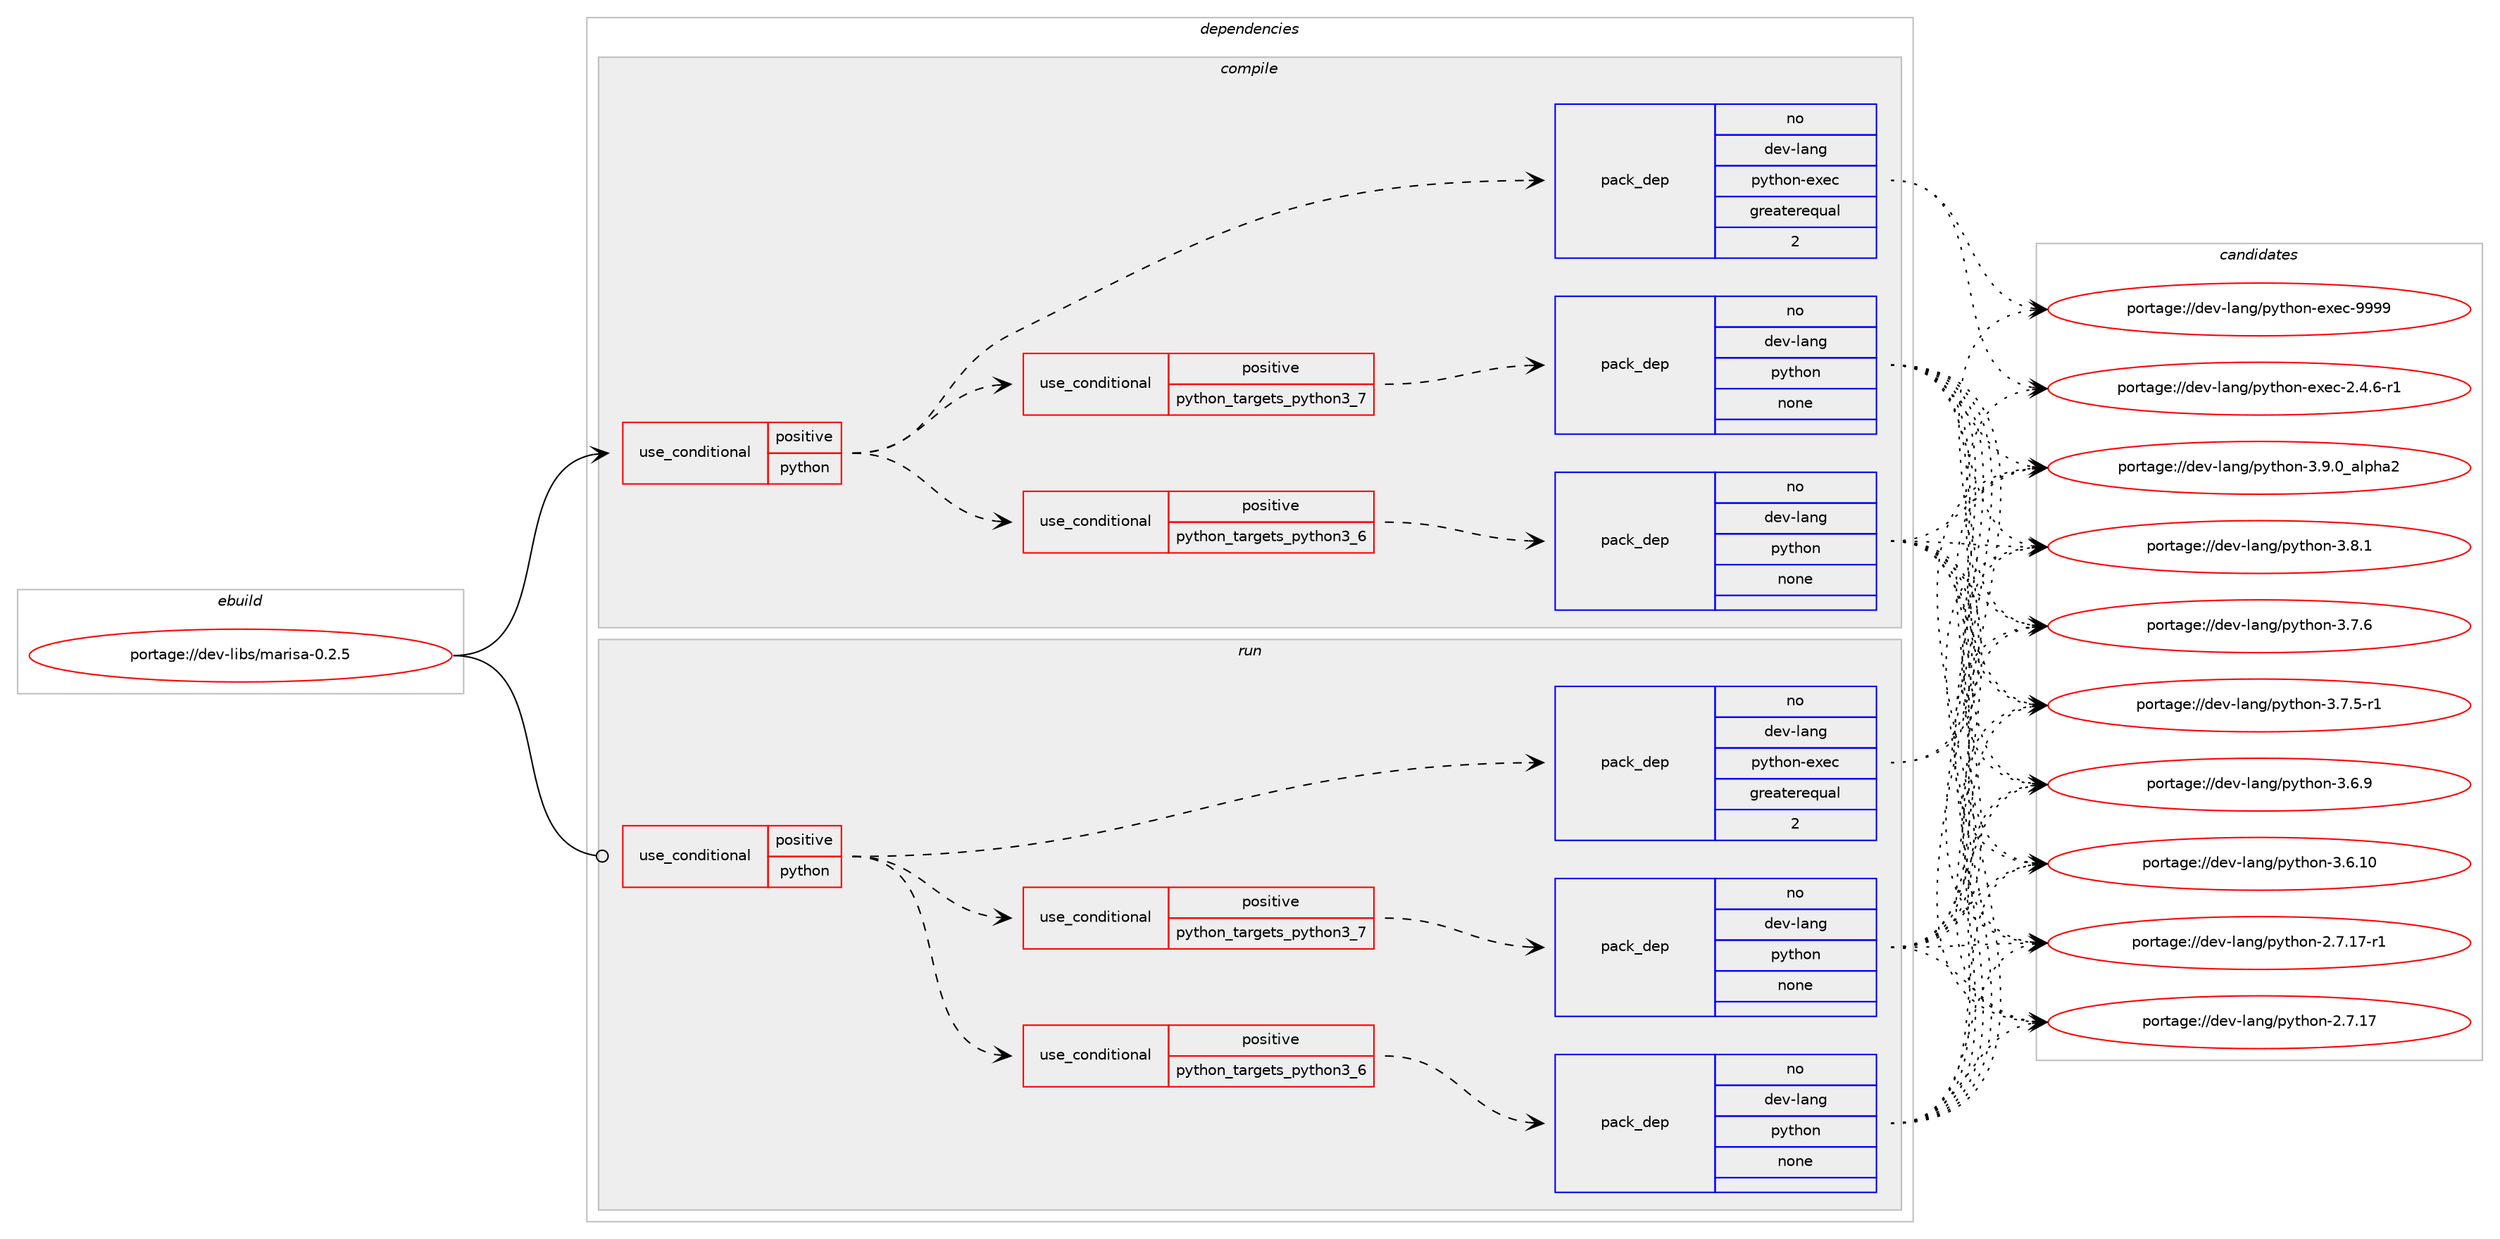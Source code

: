 digraph prolog {

# *************
# Graph options
# *************

newrank=true;
concentrate=true;
compound=true;
graph [rankdir=LR,fontname=Helvetica,fontsize=10,ranksep=1.5];#, ranksep=2.5, nodesep=0.2];
edge  [arrowhead=vee];
node  [fontname=Helvetica,fontsize=10];

# **********
# The ebuild
# **********

subgraph cluster_leftcol {
color=gray;
rank=same;
label=<<i>ebuild</i>>;
id [label="portage://dev-libs/marisa-0.2.5", color=red, width=4, href="../dev-libs/marisa-0.2.5.svg"];
}

# ****************
# The dependencies
# ****************

subgraph cluster_midcol {
color=gray;
label=<<i>dependencies</i>>;
subgraph cluster_compile {
fillcolor="#eeeeee";
style=filled;
label=<<i>compile</i>>;
subgraph cond124465 {
dependency509524 [label=<<TABLE BORDER="0" CELLBORDER="1" CELLSPACING="0" CELLPADDING="4"><TR><TD ROWSPAN="3" CELLPADDING="10">use_conditional</TD></TR><TR><TD>positive</TD></TR><TR><TD>python</TD></TR></TABLE>>, shape=none, color=red];
subgraph cond124466 {
dependency509525 [label=<<TABLE BORDER="0" CELLBORDER="1" CELLSPACING="0" CELLPADDING="4"><TR><TD ROWSPAN="3" CELLPADDING="10">use_conditional</TD></TR><TR><TD>positive</TD></TR><TR><TD>python_targets_python3_6</TD></TR></TABLE>>, shape=none, color=red];
subgraph pack379855 {
dependency509526 [label=<<TABLE BORDER="0" CELLBORDER="1" CELLSPACING="0" CELLPADDING="4" WIDTH="220"><TR><TD ROWSPAN="6" CELLPADDING="30">pack_dep</TD></TR><TR><TD WIDTH="110">no</TD></TR><TR><TD>dev-lang</TD></TR><TR><TD>python</TD></TR><TR><TD>none</TD></TR><TR><TD></TD></TR></TABLE>>, shape=none, color=blue];
}
dependency509525:e -> dependency509526:w [weight=20,style="dashed",arrowhead="vee"];
}
dependency509524:e -> dependency509525:w [weight=20,style="dashed",arrowhead="vee"];
subgraph cond124467 {
dependency509527 [label=<<TABLE BORDER="0" CELLBORDER="1" CELLSPACING="0" CELLPADDING="4"><TR><TD ROWSPAN="3" CELLPADDING="10">use_conditional</TD></TR><TR><TD>positive</TD></TR><TR><TD>python_targets_python3_7</TD></TR></TABLE>>, shape=none, color=red];
subgraph pack379856 {
dependency509528 [label=<<TABLE BORDER="0" CELLBORDER="1" CELLSPACING="0" CELLPADDING="4" WIDTH="220"><TR><TD ROWSPAN="6" CELLPADDING="30">pack_dep</TD></TR><TR><TD WIDTH="110">no</TD></TR><TR><TD>dev-lang</TD></TR><TR><TD>python</TD></TR><TR><TD>none</TD></TR><TR><TD></TD></TR></TABLE>>, shape=none, color=blue];
}
dependency509527:e -> dependency509528:w [weight=20,style="dashed",arrowhead="vee"];
}
dependency509524:e -> dependency509527:w [weight=20,style="dashed",arrowhead="vee"];
subgraph pack379857 {
dependency509529 [label=<<TABLE BORDER="0" CELLBORDER="1" CELLSPACING="0" CELLPADDING="4" WIDTH="220"><TR><TD ROWSPAN="6" CELLPADDING="30">pack_dep</TD></TR><TR><TD WIDTH="110">no</TD></TR><TR><TD>dev-lang</TD></TR><TR><TD>python-exec</TD></TR><TR><TD>greaterequal</TD></TR><TR><TD>2</TD></TR></TABLE>>, shape=none, color=blue];
}
dependency509524:e -> dependency509529:w [weight=20,style="dashed",arrowhead="vee"];
}
id:e -> dependency509524:w [weight=20,style="solid",arrowhead="vee"];
}
subgraph cluster_compileandrun {
fillcolor="#eeeeee";
style=filled;
label=<<i>compile and run</i>>;
}
subgraph cluster_run {
fillcolor="#eeeeee";
style=filled;
label=<<i>run</i>>;
subgraph cond124468 {
dependency509530 [label=<<TABLE BORDER="0" CELLBORDER="1" CELLSPACING="0" CELLPADDING="4"><TR><TD ROWSPAN="3" CELLPADDING="10">use_conditional</TD></TR><TR><TD>positive</TD></TR><TR><TD>python</TD></TR></TABLE>>, shape=none, color=red];
subgraph cond124469 {
dependency509531 [label=<<TABLE BORDER="0" CELLBORDER="1" CELLSPACING="0" CELLPADDING="4"><TR><TD ROWSPAN="3" CELLPADDING="10">use_conditional</TD></TR><TR><TD>positive</TD></TR><TR><TD>python_targets_python3_6</TD></TR></TABLE>>, shape=none, color=red];
subgraph pack379858 {
dependency509532 [label=<<TABLE BORDER="0" CELLBORDER="1" CELLSPACING="0" CELLPADDING="4" WIDTH="220"><TR><TD ROWSPAN="6" CELLPADDING="30">pack_dep</TD></TR><TR><TD WIDTH="110">no</TD></TR><TR><TD>dev-lang</TD></TR><TR><TD>python</TD></TR><TR><TD>none</TD></TR><TR><TD></TD></TR></TABLE>>, shape=none, color=blue];
}
dependency509531:e -> dependency509532:w [weight=20,style="dashed",arrowhead="vee"];
}
dependency509530:e -> dependency509531:w [weight=20,style="dashed",arrowhead="vee"];
subgraph cond124470 {
dependency509533 [label=<<TABLE BORDER="0" CELLBORDER="1" CELLSPACING="0" CELLPADDING="4"><TR><TD ROWSPAN="3" CELLPADDING="10">use_conditional</TD></TR><TR><TD>positive</TD></TR><TR><TD>python_targets_python3_7</TD></TR></TABLE>>, shape=none, color=red];
subgraph pack379859 {
dependency509534 [label=<<TABLE BORDER="0" CELLBORDER="1" CELLSPACING="0" CELLPADDING="4" WIDTH="220"><TR><TD ROWSPAN="6" CELLPADDING="30">pack_dep</TD></TR><TR><TD WIDTH="110">no</TD></TR><TR><TD>dev-lang</TD></TR><TR><TD>python</TD></TR><TR><TD>none</TD></TR><TR><TD></TD></TR></TABLE>>, shape=none, color=blue];
}
dependency509533:e -> dependency509534:w [weight=20,style="dashed",arrowhead="vee"];
}
dependency509530:e -> dependency509533:w [weight=20,style="dashed",arrowhead="vee"];
subgraph pack379860 {
dependency509535 [label=<<TABLE BORDER="0" CELLBORDER="1" CELLSPACING="0" CELLPADDING="4" WIDTH="220"><TR><TD ROWSPAN="6" CELLPADDING="30">pack_dep</TD></TR><TR><TD WIDTH="110">no</TD></TR><TR><TD>dev-lang</TD></TR><TR><TD>python-exec</TD></TR><TR><TD>greaterequal</TD></TR><TR><TD>2</TD></TR></TABLE>>, shape=none, color=blue];
}
dependency509530:e -> dependency509535:w [weight=20,style="dashed",arrowhead="vee"];
}
id:e -> dependency509530:w [weight=20,style="solid",arrowhead="odot"];
}
}

# **************
# The candidates
# **************

subgraph cluster_choices {
rank=same;
color=gray;
label=<<i>candidates</i>>;

subgraph choice379855 {
color=black;
nodesep=1;
choice10010111845108971101034711212111610411111045514657464895971081121049750 [label="portage://dev-lang/python-3.9.0_alpha2", color=red, width=4,href="../dev-lang/python-3.9.0_alpha2.svg"];
choice100101118451089711010347112121116104111110455146564649 [label="portage://dev-lang/python-3.8.1", color=red, width=4,href="../dev-lang/python-3.8.1.svg"];
choice100101118451089711010347112121116104111110455146554654 [label="portage://dev-lang/python-3.7.6", color=red, width=4,href="../dev-lang/python-3.7.6.svg"];
choice1001011184510897110103471121211161041111104551465546534511449 [label="portage://dev-lang/python-3.7.5-r1", color=red, width=4,href="../dev-lang/python-3.7.5-r1.svg"];
choice100101118451089711010347112121116104111110455146544657 [label="portage://dev-lang/python-3.6.9", color=red, width=4,href="../dev-lang/python-3.6.9.svg"];
choice10010111845108971101034711212111610411111045514654464948 [label="portage://dev-lang/python-3.6.10", color=red, width=4,href="../dev-lang/python-3.6.10.svg"];
choice100101118451089711010347112121116104111110455046554649554511449 [label="portage://dev-lang/python-2.7.17-r1", color=red, width=4,href="../dev-lang/python-2.7.17-r1.svg"];
choice10010111845108971101034711212111610411111045504655464955 [label="portage://dev-lang/python-2.7.17", color=red, width=4,href="../dev-lang/python-2.7.17.svg"];
dependency509526:e -> choice10010111845108971101034711212111610411111045514657464895971081121049750:w [style=dotted,weight="100"];
dependency509526:e -> choice100101118451089711010347112121116104111110455146564649:w [style=dotted,weight="100"];
dependency509526:e -> choice100101118451089711010347112121116104111110455146554654:w [style=dotted,weight="100"];
dependency509526:e -> choice1001011184510897110103471121211161041111104551465546534511449:w [style=dotted,weight="100"];
dependency509526:e -> choice100101118451089711010347112121116104111110455146544657:w [style=dotted,weight="100"];
dependency509526:e -> choice10010111845108971101034711212111610411111045514654464948:w [style=dotted,weight="100"];
dependency509526:e -> choice100101118451089711010347112121116104111110455046554649554511449:w [style=dotted,weight="100"];
dependency509526:e -> choice10010111845108971101034711212111610411111045504655464955:w [style=dotted,weight="100"];
}
subgraph choice379856 {
color=black;
nodesep=1;
choice10010111845108971101034711212111610411111045514657464895971081121049750 [label="portage://dev-lang/python-3.9.0_alpha2", color=red, width=4,href="../dev-lang/python-3.9.0_alpha2.svg"];
choice100101118451089711010347112121116104111110455146564649 [label="portage://dev-lang/python-3.8.1", color=red, width=4,href="../dev-lang/python-3.8.1.svg"];
choice100101118451089711010347112121116104111110455146554654 [label="portage://dev-lang/python-3.7.6", color=red, width=4,href="../dev-lang/python-3.7.6.svg"];
choice1001011184510897110103471121211161041111104551465546534511449 [label="portage://dev-lang/python-3.7.5-r1", color=red, width=4,href="../dev-lang/python-3.7.5-r1.svg"];
choice100101118451089711010347112121116104111110455146544657 [label="portage://dev-lang/python-3.6.9", color=red, width=4,href="../dev-lang/python-3.6.9.svg"];
choice10010111845108971101034711212111610411111045514654464948 [label="portage://dev-lang/python-3.6.10", color=red, width=4,href="../dev-lang/python-3.6.10.svg"];
choice100101118451089711010347112121116104111110455046554649554511449 [label="portage://dev-lang/python-2.7.17-r1", color=red, width=4,href="../dev-lang/python-2.7.17-r1.svg"];
choice10010111845108971101034711212111610411111045504655464955 [label="portage://dev-lang/python-2.7.17", color=red, width=4,href="../dev-lang/python-2.7.17.svg"];
dependency509528:e -> choice10010111845108971101034711212111610411111045514657464895971081121049750:w [style=dotted,weight="100"];
dependency509528:e -> choice100101118451089711010347112121116104111110455146564649:w [style=dotted,weight="100"];
dependency509528:e -> choice100101118451089711010347112121116104111110455146554654:w [style=dotted,weight="100"];
dependency509528:e -> choice1001011184510897110103471121211161041111104551465546534511449:w [style=dotted,weight="100"];
dependency509528:e -> choice100101118451089711010347112121116104111110455146544657:w [style=dotted,weight="100"];
dependency509528:e -> choice10010111845108971101034711212111610411111045514654464948:w [style=dotted,weight="100"];
dependency509528:e -> choice100101118451089711010347112121116104111110455046554649554511449:w [style=dotted,weight="100"];
dependency509528:e -> choice10010111845108971101034711212111610411111045504655464955:w [style=dotted,weight="100"];
}
subgraph choice379857 {
color=black;
nodesep=1;
choice10010111845108971101034711212111610411111045101120101994557575757 [label="portage://dev-lang/python-exec-9999", color=red, width=4,href="../dev-lang/python-exec-9999.svg"];
choice10010111845108971101034711212111610411111045101120101994550465246544511449 [label="portage://dev-lang/python-exec-2.4.6-r1", color=red, width=4,href="../dev-lang/python-exec-2.4.6-r1.svg"];
dependency509529:e -> choice10010111845108971101034711212111610411111045101120101994557575757:w [style=dotted,weight="100"];
dependency509529:e -> choice10010111845108971101034711212111610411111045101120101994550465246544511449:w [style=dotted,weight="100"];
}
subgraph choice379858 {
color=black;
nodesep=1;
choice10010111845108971101034711212111610411111045514657464895971081121049750 [label="portage://dev-lang/python-3.9.0_alpha2", color=red, width=4,href="../dev-lang/python-3.9.0_alpha2.svg"];
choice100101118451089711010347112121116104111110455146564649 [label="portage://dev-lang/python-3.8.1", color=red, width=4,href="../dev-lang/python-3.8.1.svg"];
choice100101118451089711010347112121116104111110455146554654 [label="portage://dev-lang/python-3.7.6", color=red, width=4,href="../dev-lang/python-3.7.6.svg"];
choice1001011184510897110103471121211161041111104551465546534511449 [label="portage://dev-lang/python-3.7.5-r1", color=red, width=4,href="../dev-lang/python-3.7.5-r1.svg"];
choice100101118451089711010347112121116104111110455146544657 [label="portage://dev-lang/python-3.6.9", color=red, width=4,href="../dev-lang/python-3.6.9.svg"];
choice10010111845108971101034711212111610411111045514654464948 [label="portage://dev-lang/python-3.6.10", color=red, width=4,href="../dev-lang/python-3.6.10.svg"];
choice100101118451089711010347112121116104111110455046554649554511449 [label="portage://dev-lang/python-2.7.17-r1", color=red, width=4,href="../dev-lang/python-2.7.17-r1.svg"];
choice10010111845108971101034711212111610411111045504655464955 [label="portage://dev-lang/python-2.7.17", color=red, width=4,href="../dev-lang/python-2.7.17.svg"];
dependency509532:e -> choice10010111845108971101034711212111610411111045514657464895971081121049750:w [style=dotted,weight="100"];
dependency509532:e -> choice100101118451089711010347112121116104111110455146564649:w [style=dotted,weight="100"];
dependency509532:e -> choice100101118451089711010347112121116104111110455146554654:w [style=dotted,weight="100"];
dependency509532:e -> choice1001011184510897110103471121211161041111104551465546534511449:w [style=dotted,weight="100"];
dependency509532:e -> choice100101118451089711010347112121116104111110455146544657:w [style=dotted,weight="100"];
dependency509532:e -> choice10010111845108971101034711212111610411111045514654464948:w [style=dotted,weight="100"];
dependency509532:e -> choice100101118451089711010347112121116104111110455046554649554511449:w [style=dotted,weight="100"];
dependency509532:e -> choice10010111845108971101034711212111610411111045504655464955:w [style=dotted,weight="100"];
}
subgraph choice379859 {
color=black;
nodesep=1;
choice10010111845108971101034711212111610411111045514657464895971081121049750 [label="portage://dev-lang/python-3.9.0_alpha2", color=red, width=4,href="../dev-lang/python-3.9.0_alpha2.svg"];
choice100101118451089711010347112121116104111110455146564649 [label="portage://dev-lang/python-3.8.1", color=red, width=4,href="../dev-lang/python-3.8.1.svg"];
choice100101118451089711010347112121116104111110455146554654 [label="portage://dev-lang/python-3.7.6", color=red, width=4,href="../dev-lang/python-3.7.6.svg"];
choice1001011184510897110103471121211161041111104551465546534511449 [label="portage://dev-lang/python-3.7.5-r1", color=red, width=4,href="../dev-lang/python-3.7.5-r1.svg"];
choice100101118451089711010347112121116104111110455146544657 [label="portage://dev-lang/python-3.6.9", color=red, width=4,href="../dev-lang/python-3.6.9.svg"];
choice10010111845108971101034711212111610411111045514654464948 [label="portage://dev-lang/python-3.6.10", color=red, width=4,href="../dev-lang/python-3.6.10.svg"];
choice100101118451089711010347112121116104111110455046554649554511449 [label="portage://dev-lang/python-2.7.17-r1", color=red, width=4,href="../dev-lang/python-2.7.17-r1.svg"];
choice10010111845108971101034711212111610411111045504655464955 [label="portage://dev-lang/python-2.7.17", color=red, width=4,href="../dev-lang/python-2.7.17.svg"];
dependency509534:e -> choice10010111845108971101034711212111610411111045514657464895971081121049750:w [style=dotted,weight="100"];
dependency509534:e -> choice100101118451089711010347112121116104111110455146564649:w [style=dotted,weight="100"];
dependency509534:e -> choice100101118451089711010347112121116104111110455146554654:w [style=dotted,weight="100"];
dependency509534:e -> choice1001011184510897110103471121211161041111104551465546534511449:w [style=dotted,weight="100"];
dependency509534:e -> choice100101118451089711010347112121116104111110455146544657:w [style=dotted,weight="100"];
dependency509534:e -> choice10010111845108971101034711212111610411111045514654464948:w [style=dotted,weight="100"];
dependency509534:e -> choice100101118451089711010347112121116104111110455046554649554511449:w [style=dotted,weight="100"];
dependency509534:e -> choice10010111845108971101034711212111610411111045504655464955:w [style=dotted,weight="100"];
}
subgraph choice379860 {
color=black;
nodesep=1;
choice10010111845108971101034711212111610411111045101120101994557575757 [label="portage://dev-lang/python-exec-9999", color=red, width=4,href="../dev-lang/python-exec-9999.svg"];
choice10010111845108971101034711212111610411111045101120101994550465246544511449 [label="portage://dev-lang/python-exec-2.4.6-r1", color=red, width=4,href="../dev-lang/python-exec-2.4.6-r1.svg"];
dependency509535:e -> choice10010111845108971101034711212111610411111045101120101994557575757:w [style=dotted,weight="100"];
dependency509535:e -> choice10010111845108971101034711212111610411111045101120101994550465246544511449:w [style=dotted,weight="100"];
}
}

}
